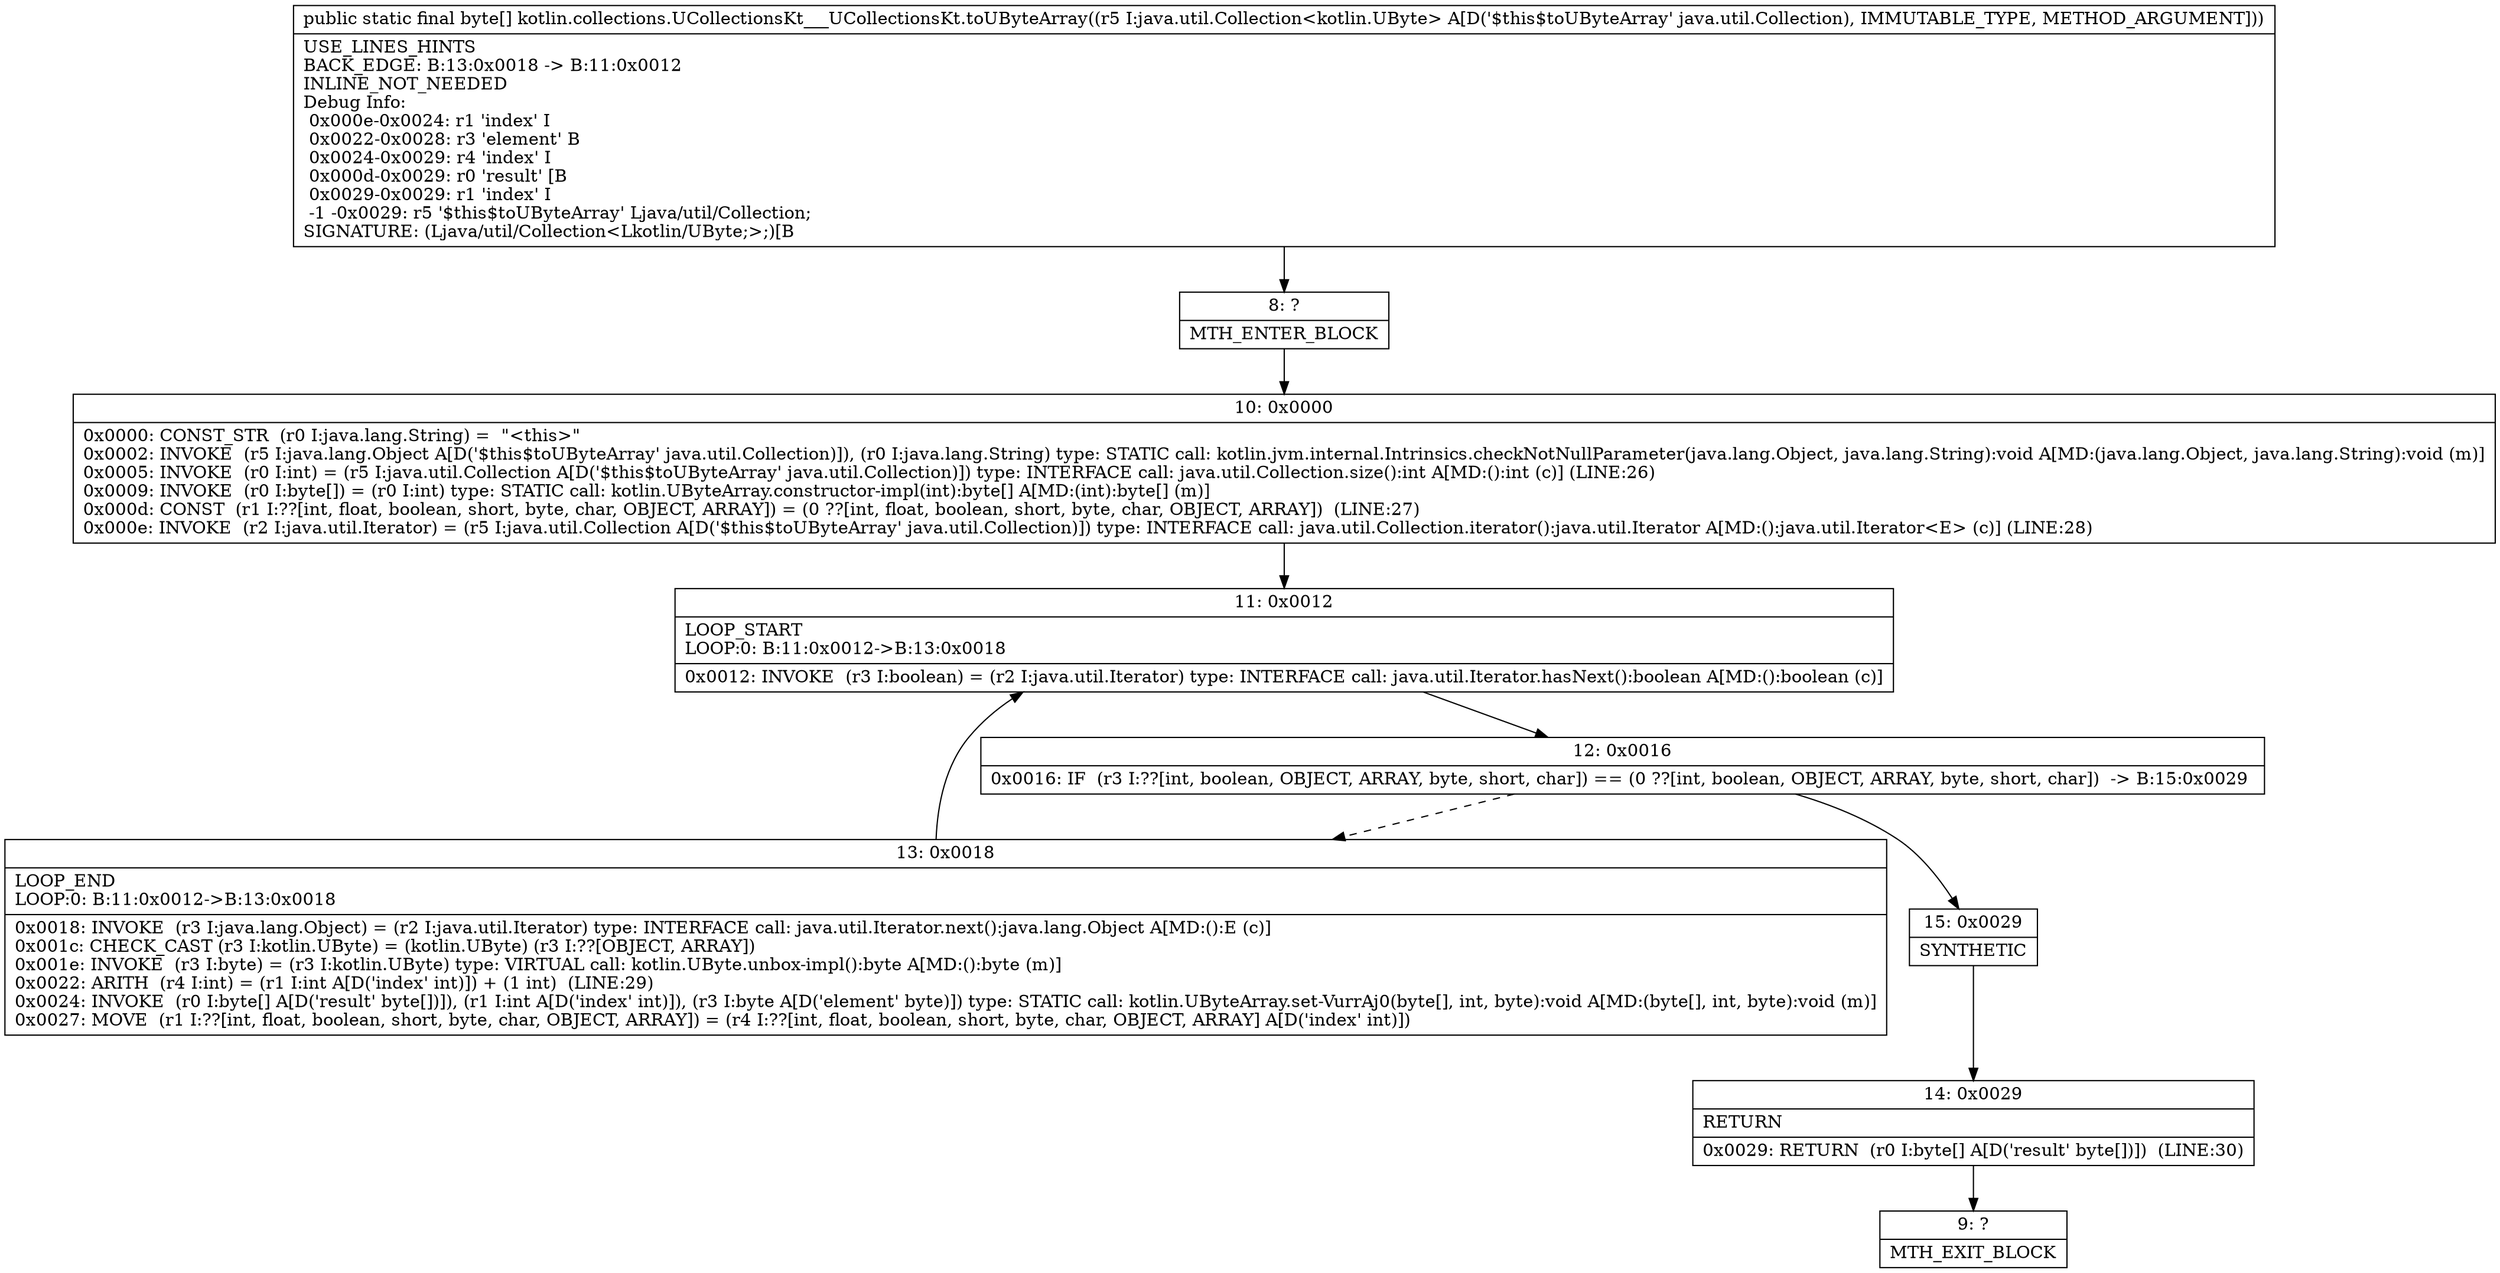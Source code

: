 digraph "CFG forkotlin.collections.UCollectionsKt___UCollectionsKt.toUByteArray(Ljava\/util\/Collection;)[B" {
Node_8 [shape=record,label="{8\:\ ?|MTH_ENTER_BLOCK\l}"];
Node_10 [shape=record,label="{10\:\ 0x0000|0x0000: CONST_STR  (r0 I:java.lang.String) =  \"\<this\>\" \l0x0002: INVOKE  (r5 I:java.lang.Object A[D('$this$toUByteArray' java.util.Collection)]), (r0 I:java.lang.String) type: STATIC call: kotlin.jvm.internal.Intrinsics.checkNotNullParameter(java.lang.Object, java.lang.String):void A[MD:(java.lang.Object, java.lang.String):void (m)]\l0x0005: INVOKE  (r0 I:int) = (r5 I:java.util.Collection A[D('$this$toUByteArray' java.util.Collection)]) type: INTERFACE call: java.util.Collection.size():int A[MD:():int (c)] (LINE:26)\l0x0009: INVOKE  (r0 I:byte[]) = (r0 I:int) type: STATIC call: kotlin.UByteArray.constructor\-impl(int):byte[] A[MD:(int):byte[] (m)]\l0x000d: CONST  (r1 I:??[int, float, boolean, short, byte, char, OBJECT, ARRAY]) = (0 ??[int, float, boolean, short, byte, char, OBJECT, ARRAY])  (LINE:27)\l0x000e: INVOKE  (r2 I:java.util.Iterator) = (r5 I:java.util.Collection A[D('$this$toUByteArray' java.util.Collection)]) type: INTERFACE call: java.util.Collection.iterator():java.util.Iterator A[MD:():java.util.Iterator\<E\> (c)] (LINE:28)\l}"];
Node_11 [shape=record,label="{11\:\ 0x0012|LOOP_START\lLOOP:0: B:11:0x0012\-\>B:13:0x0018\l|0x0012: INVOKE  (r3 I:boolean) = (r2 I:java.util.Iterator) type: INTERFACE call: java.util.Iterator.hasNext():boolean A[MD:():boolean (c)]\l}"];
Node_12 [shape=record,label="{12\:\ 0x0016|0x0016: IF  (r3 I:??[int, boolean, OBJECT, ARRAY, byte, short, char]) == (0 ??[int, boolean, OBJECT, ARRAY, byte, short, char])  \-\> B:15:0x0029 \l}"];
Node_13 [shape=record,label="{13\:\ 0x0018|LOOP_END\lLOOP:0: B:11:0x0012\-\>B:13:0x0018\l|0x0018: INVOKE  (r3 I:java.lang.Object) = (r2 I:java.util.Iterator) type: INTERFACE call: java.util.Iterator.next():java.lang.Object A[MD:():E (c)]\l0x001c: CHECK_CAST (r3 I:kotlin.UByte) = (kotlin.UByte) (r3 I:??[OBJECT, ARRAY]) \l0x001e: INVOKE  (r3 I:byte) = (r3 I:kotlin.UByte) type: VIRTUAL call: kotlin.UByte.unbox\-impl():byte A[MD:():byte (m)]\l0x0022: ARITH  (r4 I:int) = (r1 I:int A[D('index' int)]) + (1 int)  (LINE:29)\l0x0024: INVOKE  (r0 I:byte[] A[D('result' byte[])]), (r1 I:int A[D('index' int)]), (r3 I:byte A[D('element' byte)]) type: STATIC call: kotlin.UByteArray.set\-VurrAj0(byte[], int, byte):void A[MD:(byte[], int, byte):void (m)]\l0x0027: MOVE  (r1 I:??[int, float, boolean, short, byte, char, OBJECT, ARRAY]) = (r4 I:??[int, float, boolean, short, byte, char, OBJECT, ARRAY] A[D('index' int)]) \l}"];
Node_15 [shape=record,label="{15\:\ 0x0029|SYNTHETIC\l}"];
Node_14 [shape=record,label="{14\:\ 0x0029|RETURN\l|0x0029: RETURN  (r0 I:byte[] A[D('result' byte[])])  (LINE:30)\l}"];
Node_9 [shape=record,label="{9\:\ ?|MTH_EXIT_BLOCK\l}"];
MethodNode[shape=record,label="{public static final byte[] kotlin.collections.UCollectionsKt___UCollectionsKt.toUByteArray((r5 I:java.util.Collection\<kotlin.UByte\> A[D('$this$toUByteArray' java.util.Collection), IMMUTABLE_TYPE, METHOD_ARGUMENT]))  | USE_LINES_HINTS\lBACK_EDGE: B:13:0x0018 \-\> B:11:0x0012\lINLINE_NOT_NEEDED\lDebug Info:\l  0x000e\-0x0024: r1 'index' I\l  0x0022\-0x0028: r3 'element' B\l  0x0024\-0x0029: r4 'index' I\l  0x000d\-0x0029: r0 'result' [B\l  0x0029\-0x0029: r1 'index' I\l  \-1 \-0x0029: r5 '$this$toUByteArray' Ljava\/util\/Collection;\lSIGNATURE: (Ljava\/util\/Collection\<Lkotlin\/UByte;\>;)[B\l}"];
MethodNode -> Node_8;Node_8 -> Node_10;
Node_10 -> Node_11;
Node_11 -> Node_12;
Node_12 -> Node_13[style=dashed];
Node_12 -> Node_15;
Node_13 -> Node_11;
Node_15 -> Node_14;
Node_14 -> Node_9;
}

